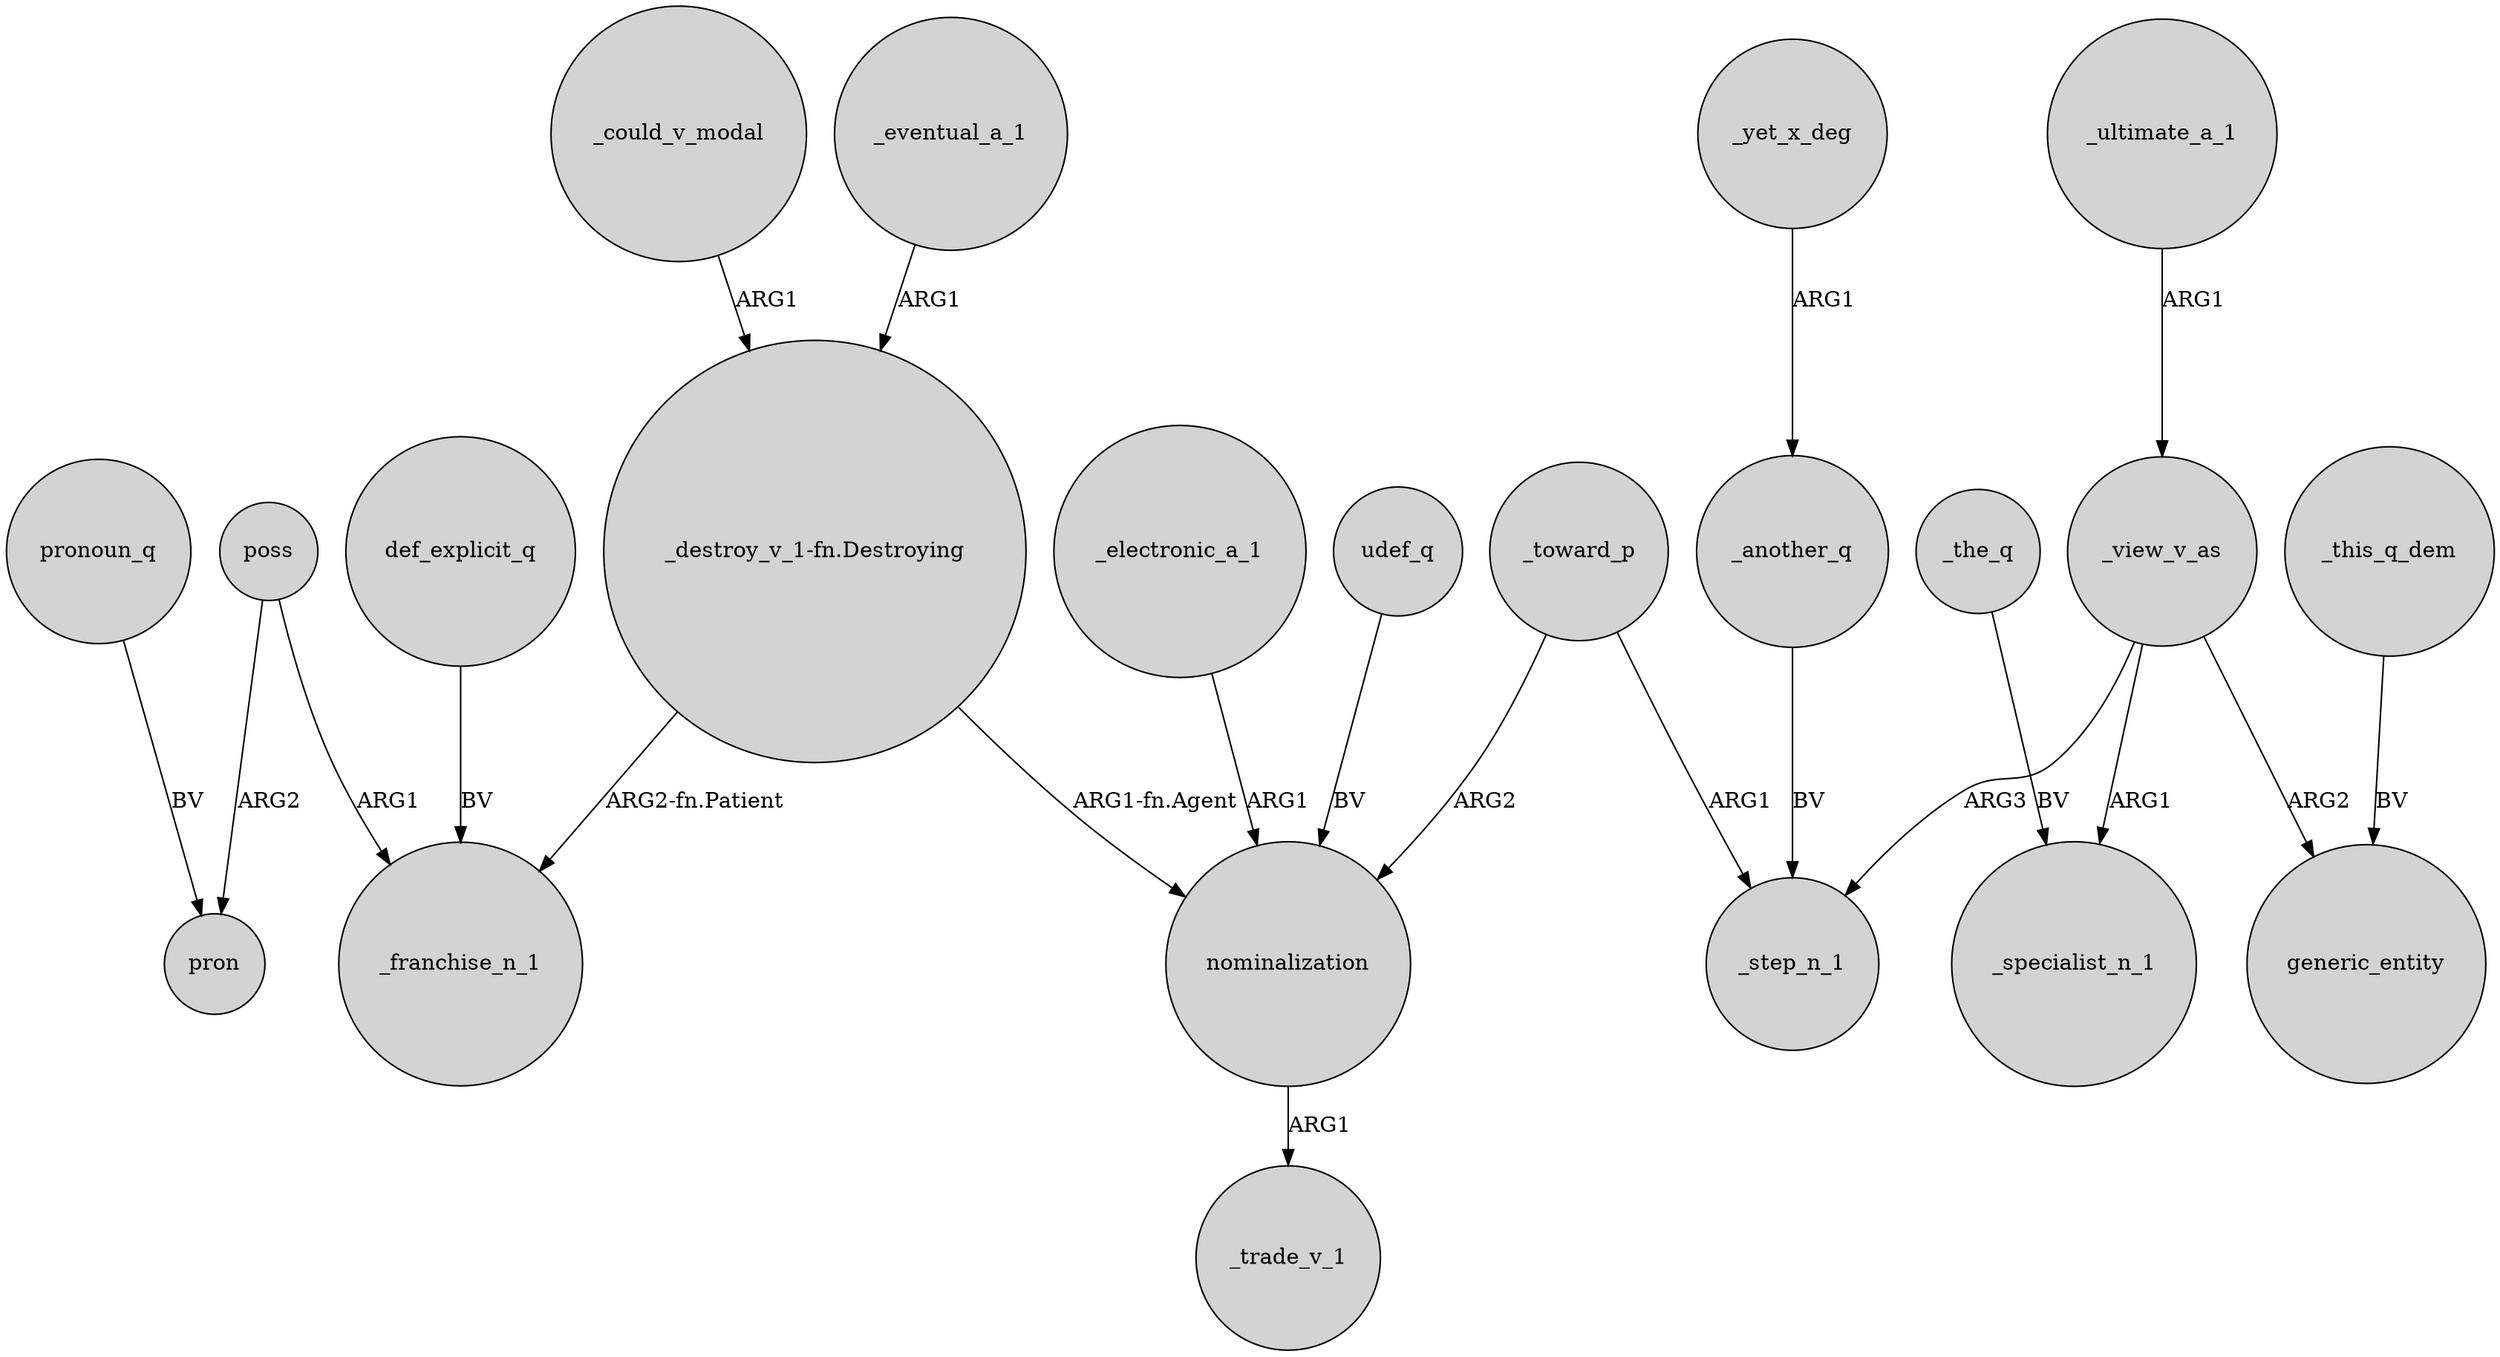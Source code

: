 digraph {
	node [shape=circle style=filled]
	poss -> pron [label=ARG2]
	_ultimate_a_1 -> _view_v_as [label=ARG1]
	def_explicit_q -> _franchise_n_1 [label=BV]
	_could_v_modal -> "_destroy_v_1-fn.Destroying" [label=ARG1]
	_toward_p -> _step_n_1 [label=ARG1]
	_yet_x_deg -> _another_q [label=ARG1]
	_toward_p -> nominalization [label=ARG2]
	_another_q -> _step_n_1 [label=BV]
	nominalization -> _trade_v_1 [label=ARG1]
	pronoun_q -> pron [label=BV]
	_view_v_as -> _specialist_n_1 [label=ARG1]
	_this_q_dem -> generic_entity [label=BV]
	_the_q -> _specialist_n_1 [label=BV]
	"_destroy_v_1-fn.Destroying" -> nominalization [label="ARG1-fn.Agent"]
	udef_q -> nominalization [label=BV]
	_view_v_as -> generic_entity [label=ARG2]
	"_destroy_v_1-fn.Destroying" -> _franchise_n_1 [label="ARG2-fn.Patient"]
	_eventual_a_1 -> "_destroy_v_1-fn.Destroying" [label=ARG1]
	_electronic_a_1 -> nominalization [label=ARG1]
	_view_v_as -> _step_n_1 [label=ARG3]
	poss -> _franchise_n_1 [label=ARG1]
}
